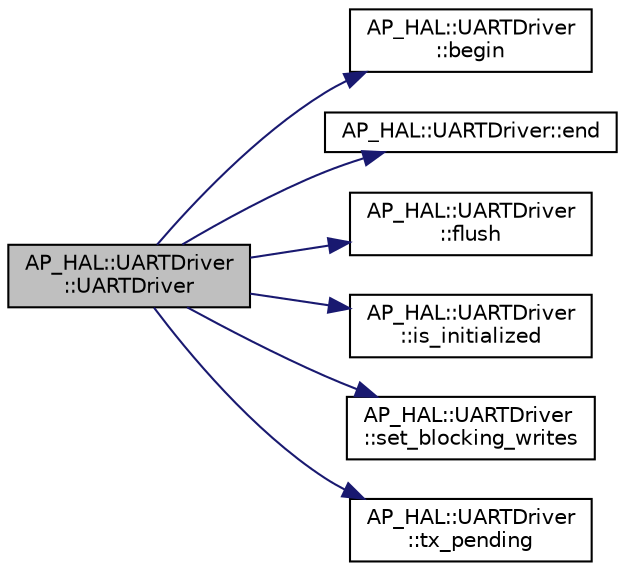 digraph "AP_HAL::UARTDriver::UARTDriver"
{
 // INTERACTIVE_SVG=YES
  edge [fontname="Helvetica",fontsize="10",labelfontname="Helvetica",labelfontsize="10"];
  node [fontname="Helvetica",fontsize="10",shape=record];
  rankdir="LR";
  Node1 [label="AP_HAL::UARTDriver\l::UARTDriver",height=0.2,width=0.4,color="black", fillcolor="grey75", style="filled", fontcolor="black"];
  Node1 -> Node2 [color="midnightblue",fontsize="10",style="solid",fontname="Helvetica"];
  Node2 [label="AP_HAL::UARTDriver\l::begin",height=0.2,width=0.4,color="black", fillcolor="white", style="filled",URL="$classAP__HAL_1_1UARTDriver.html#a2a83124757f6f8f6eb4d25b11c9cb97e"];
  Node1 -> Node3 [color="midnightblue",fontsize="10",style="solid",fontname="Helvetica"];
  Node3 [label="AP_HAL::UARTDriver::end",height=0.2,width=0.4,color="black", fillcolor="white", style="filled",URL="$classAP__HAL_1_1UARTDriver.html#ac7f7b712c459ea4d5edd3c387ffe2653"];
  Node1 -> Node4 [color="midnightblue",fontsize="10",style="solid",fontname="Helvetica"];
  Node4 [label="AP_HAL::UARTDriver\l::flush",height=0.2,width=0.4,color="black", fillcolor="white", style="filled",URL="$classAP__HAL_1_1UARTDriver.html#a88a3bc7ae28962678b5f6bb859139765"];
  Node1 -> Node5 [color="midnightblue",fontsize="10",style="solid",fontname="Helvetica"];
  Node5 [label="AP_HAL::UARTDriver\l::is_initialized",height=0.2,width=0.4,color="black", fillcolor="white", style="filled",URL="$classAP__HAL_1_1UARTDriver.html#ac524d4291783bb9710fb33cb725a620b"];
  Node1 -> Node6 [color="midnightblue",fontsize="10",style="solid",fontname="Helvetica"];
  Node6 [label="AP_HAL::UARTDriver\l::set_blocking_writes",height=0.2,width=0.4,color="black", fillcolor="white", style="filled",URL="$classAP__HAL_1_1UARTDriver.html#acc37de01cc945aa1b798937d41fb65db"];
  Node1 -> Node7 [color="midnightblue",fontsize="10",style="solid",fontname="Helvetica"];
  Node7 [label="AP_HAL::UARTDriver\l::tx_pending",height=0.2,width=0.4,color="black", fillcolor="white", style="filled",URL="$classAP__HAL_1_1UARTDriver.html#ac169717fe87a4b3cc8465188b41e3321"];
}
